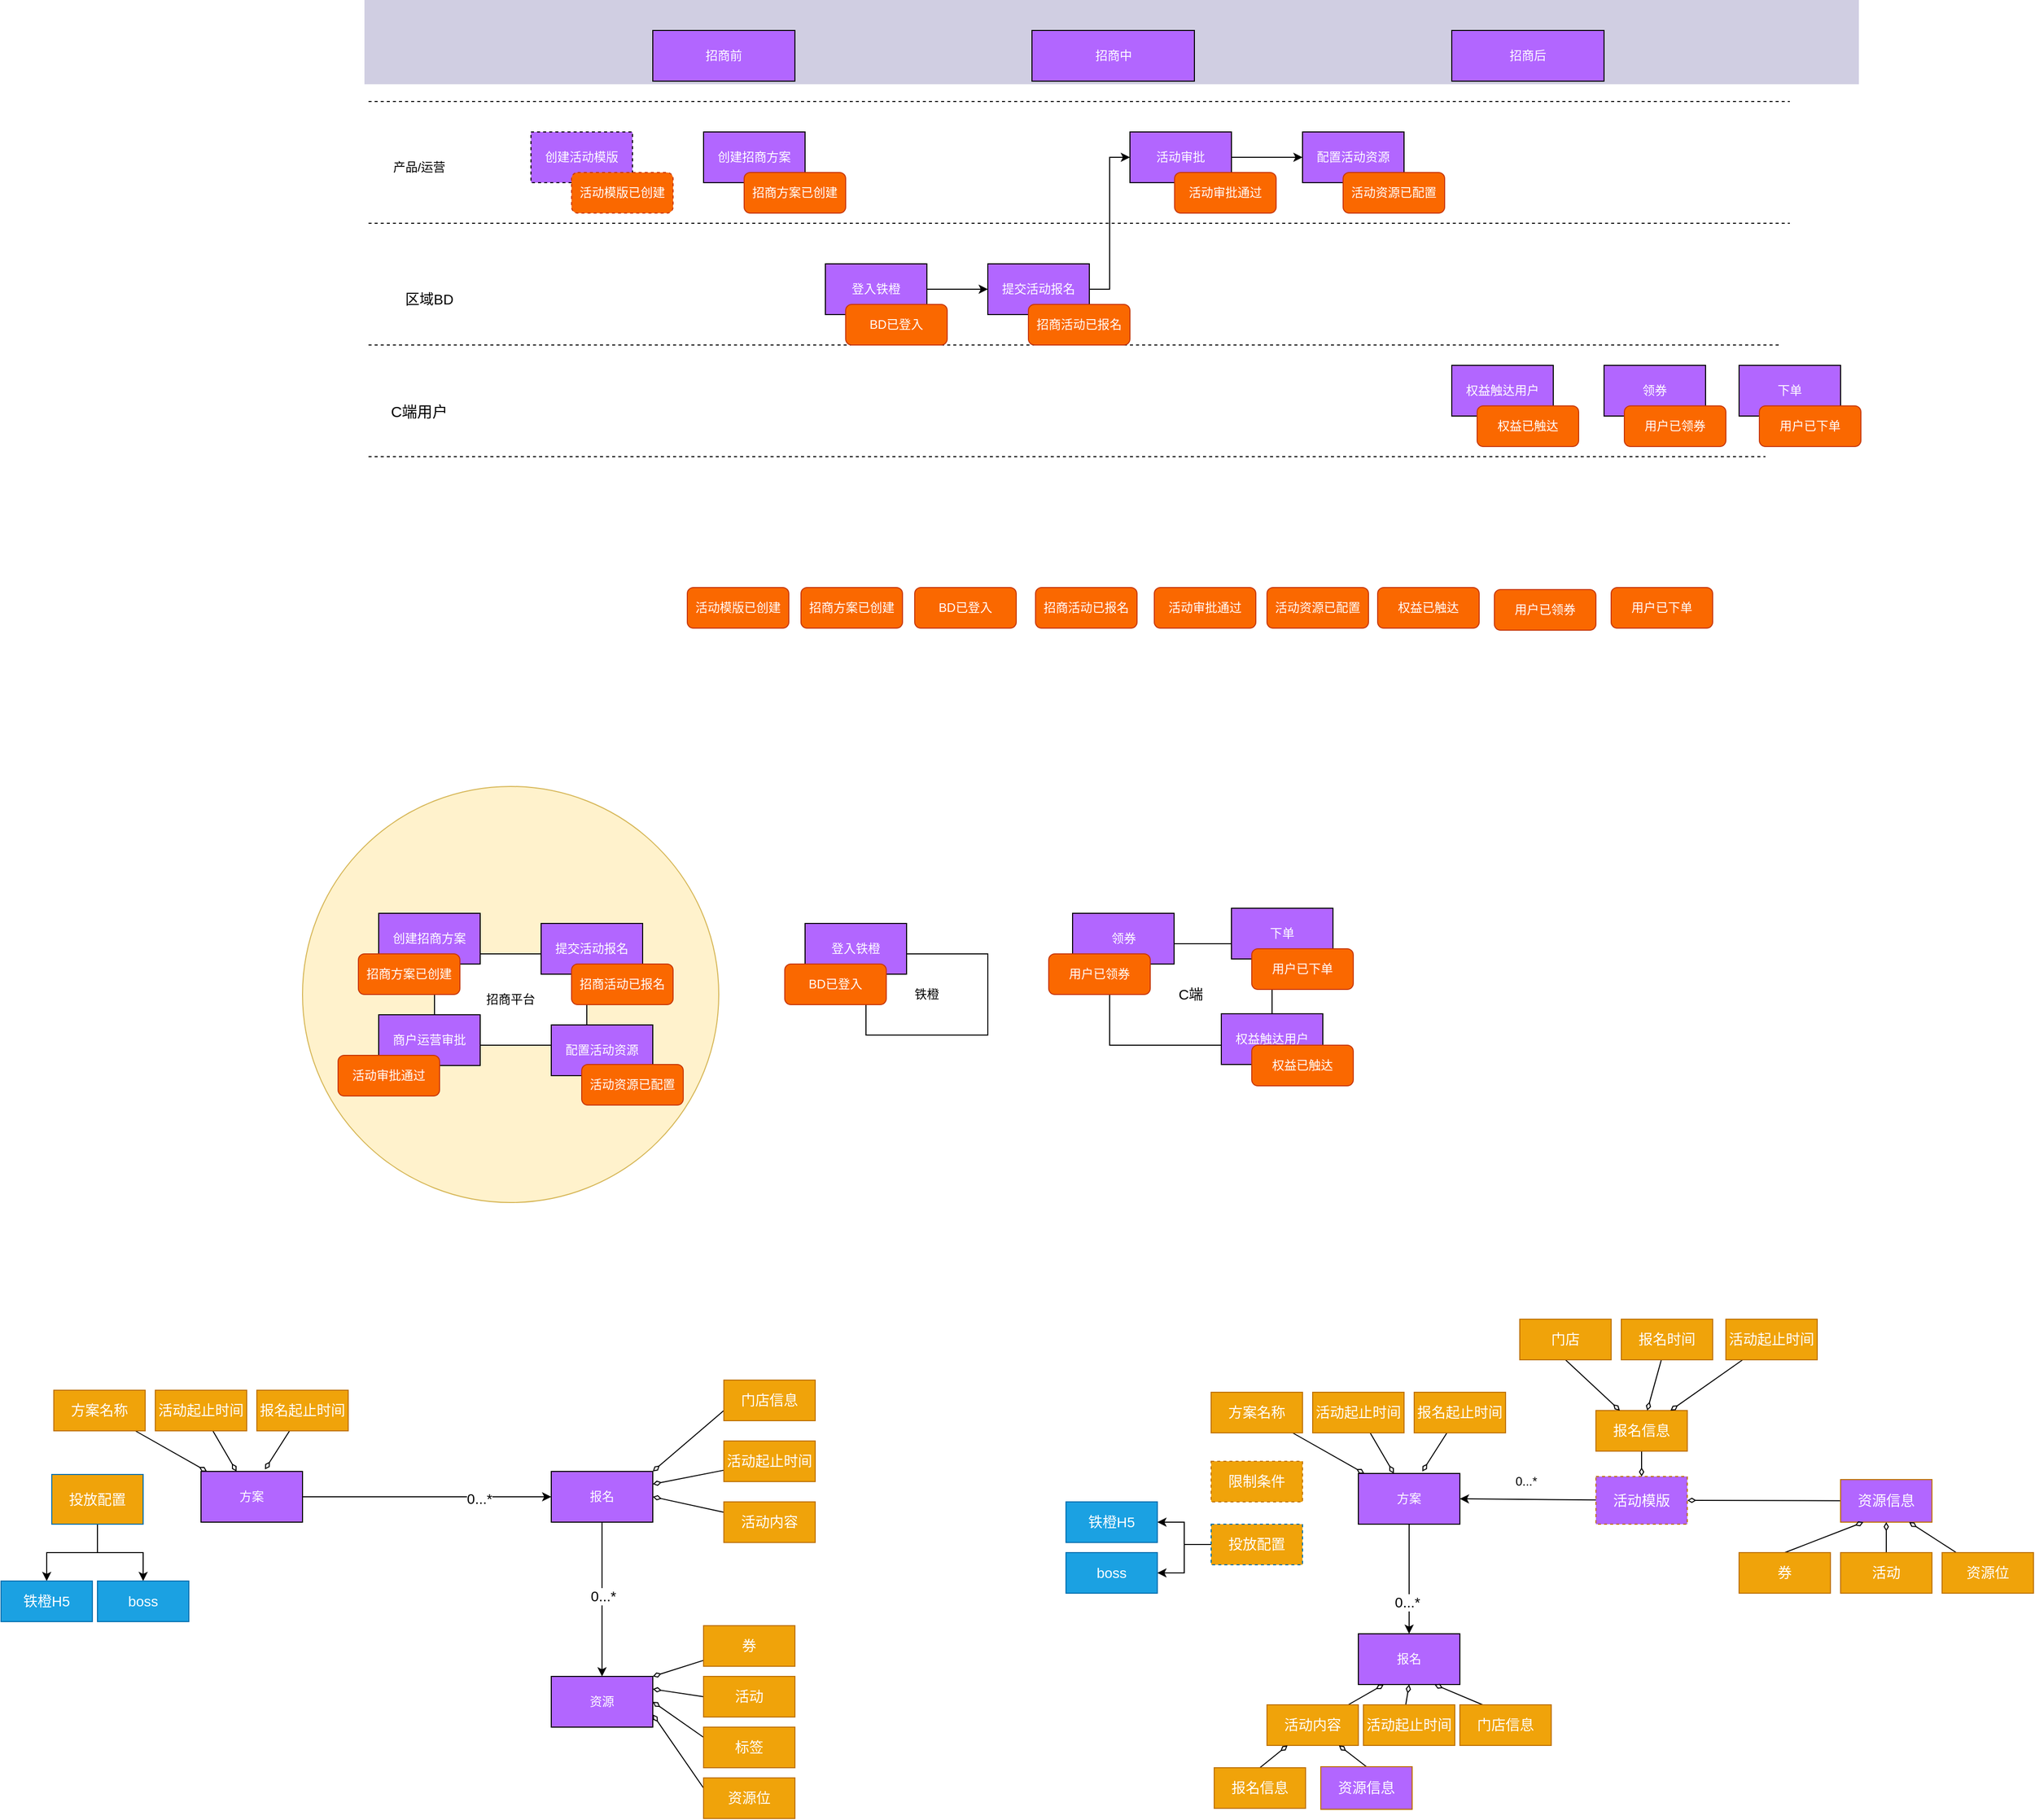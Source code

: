<mxfile version="16.2.4" type="github">
  <diagram id="dmc_jjyUeDHT-t8ddCzY" name="第 1 页">
    <mxGraphModel dx="1986" dy="690" grid="0" gridSize="10" guides="1" tooltips="1" connect="1" arrows="1" fold="1" page="0" pageScale="1" pageWidth="827" pageHeight="1169" math="0" shadow="0">
      <root>
        <mxCell id="0" />
        <mxCell id="1" parent="0" />
        <mxCell id="A0VqJZo3lDfQpK3hPcdt-77" value="" style="rounded=0;whiteSpace=wrap;html=1;fontSize=14;fillColor=#d0cee2;strokeColor=none;" parent="1" vertex="1">
          <mxGeometry x="-244" y="260" width="1472" height="83" as="geometry" />
        </mxCell>
        <mxCell id="A0VqJZo3lDfQpK3hPcdt-68" value="" style="ellipse;whiteSpace=wrap;html=1;aspect=fixed;fontSize=14;fillColor=#fff2cc;strokeColor=#d6b656;" parent="1" vertex="1">
          <mxGeometry x="-305" y="1035" width="410" height="410" as="geometry" />
        </mxCell>
        <mxCell id="A0VqJZo3lDfQpK3hPcdt-1" value="&lt;font color=&quot;#ffffff&quot;&gt;创建招商方案&lt;/font&gt;" style="rounded=0;whiteSpace=wrap;html=1;fillColor=#B266FF;" parent="1" vertex="1">
          <mxGeometry x="90" y="390" width="100" height="50" as="geometry" />
        </mxCell>
        <mxCell id="A0VqJZo3lDfQpK3hPcdt-10" value="" style="edgeStyle=orthogonalEdgeStyle;rounded=0;orthogonalLoop=1;jettySize=auto;html=1;fontColor=#FFFFFF;" parent="1" source="A0VqJZo3lDfQpK3hPcdt-5" target="A0VqJZo3lDfQpK3hPcdt-9" edge="1">
          <mxGeometry relative="1" as="geometry" />
        </mxCell>
        <mxCell id="A0VqJZo3lDfQpK3hPcdt-5" value="&lt;font color=&quot;#ffffff&quot;&gt;登入铁橙&lt;/font&gt;" style="rounded=0;whiteSpace=wrap;html=1;fillColor=#B266FF;" parent="1" vertex="1">
          <mxGeometry x="210" y="520" width="100" height="50" as="geometry" />
        </mxCell>
        <mxCell id="A0VqJZo3lDfQpK3hPcdt-51" style="edgeStyle=orthogonalEdgeStyle;rounded=0;orthogonalLoop=1;jettySize=auto;html=1;entryX=0;entryY=0.5;entryDx=0;entryDy=0;fontColor=#000000;" parent="1" source="A0VqJZo3lDfQpK3hPcdt-9" target="A0VqJZo3lDfQpK3hPcdt-13" edge="1">
          <mxGeometry relative="1" as="geometry" />
        </mxCell>
        <mxCell id="A0VqJZo3lDfQpK3hPcdt-9" value="&lt;font color=&quot;#ffffff&quot;&gt;提交活动报名&lt;/font&gt;" style="rounded=0;whiteSpace=wrap;html=1;fillColor=#B266FF;" parent="1" vertex="1">
          <mxGeometry x="370" y="520" width="100" height="50" as="geometry" />
        </mxCell>
        <mxCell id="A0VqJZo3lDfQpK3hPcdt-11" value="" style="endArrow=none;dashed=1;html=1;rounded=0;fontColor=#FFFFFF;" parent="1" edge="1">
          <mxGeometry width="50" height="50" relative="1" as="geometry">
            <mxPoint x="-240" y="480" as="sourcePoint" />
            <mxPoint x="1160" y="480" as="targetPoint" />
          </mxGeometry>
        </mxCell>
        <mxCell id="A0VqJZo3lDfQpK3hPcdt-12" value="" style="endArrow=none;dashed=1;html=1;rounded=0;fontColor=#FFFFFF;" parent="1" edge="1">
          <mxGeometry width="50" height="50" relative="1" as="geometry">
            <mxPoint x="-240" y="600" as="sourcePoint" />
            <mxPoint x="1150" y="600" as="targetPoint" />
          </mxGeometry>
        </mxCell>
        <mxCell id="A0VqJZo3lDfQpK3hPcdt-52" style="edgeStyle=orthogonalEdgeStyle;rounded=0;orthogonalLoop=1;jettySize=auto;html=1;fontColor=#000000;" parent="1" source="A0VqJZo3lDfQpK3hPcdt-13" target="A0VqJZo3lDfQpK3hPcdt-49" edge="1">
          <mxGeometry relative="1" as="geometry" />
        </mxCell>
        <mxCell id="A0VqJZo3lDfQpK3hPcdt-13" value="&lt;font color=&quot;#ffffff&quot;&gt;活动审批&lt;/font&gt;" style="rounded=0;whiteSpace=wrap;html=1;fillColor=#B266FF;" parent="1" vertex="1">
          <mxGeometry x="510" y="390" width="100" height="50" as="geometry" />
        </mxCell>
        <mxCell id="A0VqJZo3lDfQpK3hPcdt-16" value="&lt;font style=&quot;font-size: 14px&quot;&gt;区域BD&lt;/font&gt;" style="text;html=1;strokeColor=none;fillColor=none;align=center;verticalAlign=middle;whiteSpace=wrap;rounded=0;fontColor=#000000;" parent="1" vertex="1">
          <mxGeometry x="-210" y="540" width="60" height="30" as="geometry" />
        </mxCell>
        <mxCell id="A0VqJZo3lDfQpK3hPcdt-17" value="产品/运营" style="text;html=1;strokeColor=none;fillColor=none;align=center;verticalAlign=middle;whiteSpace=wrap;rounded=0;fontColor=#000000;" parent="1" vertex="1">
          <mxGeometry x="-220" y="410" width="60" height="30" as="geometry" />
        </mxCell>
        <mxCell id="A0VqJZo3lDfQpK3hPcdt-18" value="" style="endArrow=none;dashed=1;html=1;rounded=0;fontColor=#FFFFFF;" parent="1" edge="1">
          <mxGeometry width="50" height="50" relative="1" as="geometry">
            <mxPoint x="-240" y="710" as="sourcePoint" />
            <mxPoint x="1136" y="710" as="targetPoint" />
          </mxGeometry>
        </mxCell>
        <mxCell id="A0VqJZo3lDfQpK3hPcdt-20" value="&lt;font color=&quot;#ffffff&quot;&gt;领券&lt;/font&gt;" style="rounded=0;whiteSpace=wrap;html=1;fillColor=#B266FF;" parent="1" vertex="1">
          <mxGeometry x="977" y="620" width="100" height="50" as="geometry" />
        </mxCell>
        <mxCell id="A0VqJZo3lDfQpK3hPcdt-22" value="&lt;font color=&quot;#000000&quot; style=&quot;font-size: 15px&quot;&gt;C端用户&lt;/font&gt;" style="text;html=1;strokeColor=none;fillColor=none;align=center;verticalAlign=middle;whiteSpace=wrap;rounded=0;fontColor=#FFFFFF;" parent="1" vertex="1">
          <mxGeometry x="-220" y="650" width="60" height="30" as="geometry" />
        </mxCell>
        <mxCell id="A0VqJZo3lDfQpK3hPcdt-23" value="&lt;font color=&quot;#ffffff&quot;&gt;下单&lt;/font&gt;" style="rounded=0;whiteSpace=wrap;html=1;fillColor=#B266FF;" parent="1" vertex="1">
          <mxGeometry x="1110" y="620" width="100" height="50" as="geometry" />
        </mxCell>
        <mxCell id="A0VqJZo3lDfQpK3hPcdt-25" value="&lt;font color=&quot;#ffffff&quot;&gt;招商方案已创建&lt;/font&gt;" style="rounded=1;whiteSpace=wrap;html=1;fillColor=#fa6800;strokeColor=#C73500;fontColor=#000000;" parent="1" vertex="1">
          <mxGeometry x="130" y="430" width="100" height="40" as="geometry" />
        </mxCell>
        <mxCell id="A0VqJZo3lDfQpK3hPcdt-26" value="&lt;font color=&quot;#ffffff&quot;&gt;BD已登入&lt;/font&gt;" style="rounded=1;whiteSpace=wrap;html=1;fillColor=#fa6800;strokeColor=#C73500;fontColor=#000000;" parent="1" vertex="1">
          <mxGeometry x="230" y="560" width="100" height="40" as="geometry" />
        </mxCell>
        <mxCell id="A0VqJZo3lDfQpK3hPcdt-27" value="&lt;font color=&quot;#ffffff&quot;&gt;招商活动已报名&lt;/font&gt;" style="rounded=1;whiteSpace=wrap;html=1;fillColor=#fa6800;strokeColor=#C73500;fontColor=#000000;" parent="1" vertex="1">
          <mxGeometry x="410" y="560" width="100" height="40" as="geometry" />
        </mxCell>
        <mxCell id="A0VqJZo3lDfQpK3hPcdt-28" value="&lt;font color=&quot;#ffffff&quot;&gt;活动审批通过&lt;/font&gt;" style="rounded=1;whiteSpace=wrap;html=1;fillColor=#fa6800;strokeColor=#C73500;fontColor=#000000;" parent="1" vertex="1">
          <mxGeometry x="554" y="430" width="100" height="40" as="geometry" />
        </mxCell>
        <mxCell id="A0VqJZo3lDfQpK3hPcdt-29" value="&lt;font color=&quot;#ffffff&quot;&gt;用户已领券&lt;/font&gt;" style="rounded=1;whiteSpace=wrap;html=1;fillColor=#fa6800;strokeColor=#C73500;fontColor=#000000;" parent="1" vertex="1">
          <mxGeometry x="997" y="660" width="100" height="40" as="geometry" />
        </mxCell>
        <mxCell id="A0VqJZo3lDfQpK3hPcdt-30" value="&lt;font color=&quot;#ffffff&quot;&gt;用户已下单&lt;/font&gt;" style="rounded=1;whiteSpace=wrap;html=1;fillColor=#fa6800;strokeColor=#C73500;fontColor=#000000;" parent="1" vertex="1">
          <mxGeometry x="1130" y="660" width="100" height="40" as="geometry" />
        </mxCell>
        <mxCell id="A0VqJZo3lDfQpK3hPcdt-32" value="&lt;font color=&quot;#ffffff&quot;&gt;招商前&lt;/font&gt;" style="rounded=0;whiteSpace=wrap;html=1;fillColor=#B266FF;" parent="1" vertex="1">
          <mxGeometry x="40" y="290" width="140" height="50" as="geometry" />
        </mxCell>
        <mxCell id="A0VqJZo3lDfQpK3hPcdt-33" value="&lt;font color=&quot;#ffffff&quot;&gt;招商中&lt;/font&gt;" style="rounded=0;whiteSpace=wrap;html=1;fillColor=#B266FF;" parent="1" vertex="1">
          <mxGeometry x="413.5" y="290" width="160" height="50" as="geometry" />
        </mxCell>
        <mxCell id="A0VqJZo3lDfQpK3hPcdt-34" value="&lt;font color=&quot;#ffffff&quot;&gt;招商后&lt;/font&gt;" style="rounded=0;whiteSpace=wrap;html=1;fillColor=#B266FF;" parent="1" vertex="1">
          <mxGeometry x="827" y="290" width="150" height="50" as="geometry" />
        </mxCell>
        <mxCell id="A0VqJZo3lDfQpK3hPcdt-36" value="&lt;font color=&quot;#ffffff&quot;&gt;招商方案已创建&lt;/font&gt;" style="rounded=1;whiteSpace=wrap;html=1;fillColor=#fa6800;strokeColor=#C73500;fontColor=#000000;" parent="1" vertex="1">
          <mxGeometry x="186" y="839" width="100" height="40" as="geometry" />
        </mxCell>
        <mxCell id="A0VqJZo3lDfQpK3hPcdt-37" value="&lt;font color=&quot;#ffffff&quot;&gt;BD已登入&lt;/font&gt;" style="rounded=1;whiteSpace=wrap;html=1;fillColor=#fa6800;strokeColor=#C73500;fontColor=#000000;" parent="1" vertex="1">
          <mxGeometry x="298" y="839" width="100" height="40" as="geometry" />
        </mxCell>
        <mxCell id="A0VqJZo3lDfQpK3hPcdt-38" value="&lt;font color=&quot;#ffffff&quot;&gt;招商活动已报名&lt;/font&gt;" style="rounded=1;whiteSpace=wrap;html=1;fillColor=#fa6800;strokeColor=#C73500;fontColor=#000000;" parent="1" vertex="1">
          <mxGeometry x="417" y="839" width="100" height="40" as="geometry" />
        </mxCell>
        <mxCell id="A0VqJZo3lDfQpK3hPcdt-39" value="&lt;font color=&quot;#ffffff&quot;&gt;活动审批通过&lt;/font&gt;" style="rounded=1;whiteSpace=wrap;html=1;fillColor=#fa6800;strokeColor=#C73500;fontColor=#000000;" parent="1" vertex="1">
          <mxGeometry x="534" y="839" width="100" height="40" as="geometry" />
        </mxCell>
        <mxCell id="A0VqJZo3lDfQpK3hPcdt-40" value="&lt;font color=&quot;#ffffff&quot;&gt;用户已领券&lt;/font&gt;" style="rounded=1;whiteSpace=wrap;html=1;fillColor=#fa6800;strokeColor=#C73500;fontColor=#000000;" parent="1" vertex="1">
          <mxGeometry x="869" y="841" width="100" height="40" as="geometry" />
        </mxCell>
        <mxCell id="A0VqJZo3lDfQpK3hPcdt-41" value="&lt;font color=&quot;#ffffff&quot;&gt;用户已下单&lt;/font&gt;" style="rounded=1;whiteSpace=wrap;html=1;fillColor=#fa6800;strokeColor=#C73500;fontColor=#000000;" parent="1" vertex="1">
          <mxGeometry x="984" y="839" width="100" height="40" as="geometry" />
        </mxCell>
        <mxCell id="A0VqJZo3lDfQpK3hPcdt-42" value="&lt;font color=&quot;#000000&quot;&gt;招商平台&lt;/font&gt;" style="rounded=0;whiteSpace=wrap;html=1;fontColor=#FFFFFF;fillColor=#FFFFFF;" parent="1" vertex="1">
          <mxGeometry x="-175" y="1200" width="150" height="90" as="geometry" />
        </mxCell>
        <mxCell id="A0VqJZo3lDfQpK3hPcdt-43" value="&lt;font color=&quot;#ffffff&quot;&gt;创建招商方案&lt;/font&gt;" style="rounded=0;whiteSpace=wrap;html=1;fillColor=#B266FF;" parent="1" vertex="1">
          <mxGeometry x="-230" y="1160" width="100" height="50" as="geometry" />
        </mxCell>
        <mxCell id="A0VqJZo3lDfQpK3hPcdt-44" value="&lt;font color=&quot;#ffffff&quot;&gt;招商方案已创建&lt;/font&gt;" style="rounded=1;whiteSpace=wrap;html=1;fillColor=#fa6800;strokeColor=#C73500;fontColor=#000000;" parent="1" vertex="1">
          <mxGeometry x="-250" y="1200" width="100" height="40" as="geometry" />
        </mxCell>
        <mxCell id="A0VqJZo3lDfQpK3hPcdt-45" value="&lt;font color=&quot;#ffffff&quot;&gt;提交活动报名&lt;/font&gt;" style="rounded=0;whiteSpace=wrap;html=1;fillColor=#B266FF;" parent="1" vertex="1">
          <mxGeometry x="-70" y="1170" width="100" height="50" as="geometry" />
        </mxCell>
        <mxCell id="A0VqJZo3lDfQpK3hPcdt-46" value="&lt;font color=&quot;#ffffff&quot;&gt;招商活动已报名&lt;/font&gt;" style="rounded=1;whiteSpace=wrap;html=1;fillColor=#fa6800;strokeColor=#C73500;fontColor=#000000;" parent="1" vertex="1">
          <mxGeometry x="-40" y="1210" width="100" height="40" as="geometry" />
        </mxCell>
        <mxCell id="A0VqJZo3lDfQpK3hPcdt-47" value="&lt;font color=&quot;#ffffff&quot;&gt;商户运营审批&lt;/font&gt;" style="rounded=0;whiteSpace=wrap;html=1;fillColor=#B266FF;" parent="1" vertex="1">
          <mxGeometry x="-230" y="1260" width="100" height="50" as="geometry" />
        </mxCell>
        <mxCell id="A0VqJZo3lDfQpK3hPcdt-48" value="&lt;font color=&quot;#ffffff&quot;&gt;活动审批通过&lt;/font&gt;" style="rounded=1;whiteSpace=wrap;html=1;fillColor=#fa6800;strokeColor=#C73500;fontColor=#000000;" parent="1" vertex="1">
          <mxGeometry x="-270" y="1300" width="100" height="40" as="geometry" />
        </mxCell>
        <mxCell id="A0VqJZo3lDfQpK3hPcdt-49" value="&lt;font color=&quot;#ffffff&quot;&gt;配置活动资源&lt;/font&gt;" style="rounded=0;whiteSpace=wrap;html=1;fillColor=#B266FF;" parent="1" vertex="1">
          <mxGeometry x="680" y="390" width="100" height="50" as="geometry" />
        </mxCell>
        <mxCell id="A0VqJZo3lDfQpK3hPcdt-50" value="&lt;font color=&quot;#ffffff&quot;&gt;活动资源已配置&lt;/font&gt;" style="rounded=1;whiteSpace=wrap;html=1;fillColor=#fa6800;strokeColor=#C73500;fontColor=#000000;" parent="1" vertex="1">
          <mxGeometry x="720" y="430" width="100" height="40" as="geometry" />
        </mxCell>
        <mxCell id="A0VqJZo3lDfQpK3hPcdt-54" value="&lt;font color=&quot;#ffffff&quot;&gt;活动资源已配置&lt;/font&gt;" style="rounded=1;whiteSpace=wrap;html=1;fillColor=#fa6800;strokeColor=#C73500;fontColor=#000000;" parent="1" vertex="1">
          <mxGeometry x="645" y="839" width="100" height="40" as="geometry" />
        </mxCell>
        <mxCell id="A0VqJZo3lDfQpK3hPcdt-55" value="&lt;font color=&quot;#ffffff&quot;&gt;配置活动资源&lt;/font&gt;" style="rounded=0;whiteSpace=wrap;html=1;fillColor=#B266FF;" parent="1" vertex="1">
          <mxGeometry x="-60" y="1270" width="100" height="50" as="geometry" />
        </mxCell>
        <mxCell id="A0VqJZo3lDfQpK3hPcdt-56" value="&lt;font color=&quot;#ffffff&quot;&gt;活动资源已配置&lt;/font&gt;" style="rounded=1;whiteSpace=wrap;html=1;fillColor=#fa6800;strokeColor=#C73500;fontColor=#000000;" parent="1" vertex="1">
          <mxGeometry x="-30" y="1309" width="100" height="40" as="geometry" />
        </mxCell>
        <mxCell id="A0VqJZo3lDfQpK3hPcdt-57" value="铁橙" style="rounded=0;whiteSpace=wrap;html=1;fontColor=#000000;fillColor=#FFFFFF;" parent="1" vertex="1">
          <mxGeometry x="250" y="1200" width="120" height="80" as="geometry" />
        </mxCell>
        <mxCell id="A0VqJZo3lDfQpK3hPcdt-58" value="&lt;font color=&quot;#ffffff&quot;&gt;登入铁橙&lt;/font&gt;" style="rounded=0;whiteSpace=wrap;html=1;fillColor=#B266FF;" parent="1" vertex="1">
          <mxGeometry x="190" y="1170" width="100" height="50" as="geometry" />
        </mxCell>
        <mxCell id="A0VqJZo3lDfQpK3hPcdt-59" value="&lt;font color=&quot;#ffffff&quot;&gt;BD已登入&lt;/font&gt;" style="rounded=1;whiteSpace=wrap;html=1;fillColor=#fa6800;strokeColor=#C73500;fontColor=#000000;" parent="1" vertex="1">
          <mxGeometry x="170" y="1210" width="100" height="40" as="geometry" />
        </mxCell>
        <mxCell id="A0VqJZo3lDfQpK3hPcdt-60" value="C端" style="rounded=0;whiteSpace=wrap;html=1;fontSize=14;fontColor=#000000;fillColor=#FFFFFF;" parent="1" vertex="1">
          <mxGeometry x="490" y="1190" width="160" height="100" as="geometry" />
        </mxCell>
        <mxCell id="A0VqJZo3lDfQpK3hPcdt-61" value="&lt;font color=&quot;#ffffff&quot;&gt;领券&lt;/font&gt;" style="rounded=0;whiteSpace=wrap;html=1;fillColor=#B266FF;" parent="1" vertex="1">
          <mxGeometry x="453.5" y="1160" width="100" height="50" as="geometry" />
        </mxCell>
        <mxCell id="A0VqJZo3lDfQpK3hPcdt-62" value="&lt;font color=&quot;#ffffff&quot;&gt;用户已领券&lt;/font&gt;" style="rounded=1;whiteSpace=wrap;html=1;fillColor=#fa6800;strokeColor=#C73500;fontColor=#000000;" parent="1" vertex="1">
          <mxGeometry x="430" y="1200" width="100" height="40" as="geometry" />
        </mxCell>
        <mxCell id="A0VqJZo3lDfQpK3hPcdt-66" value="&lt;font color=&quot;#ffffff&quot;&gt;下单&lt;/font&gt;" style="rounded=0;whiteSpace=wrap;html=1;fillColor=#B266FF;" parent="1" vertex="1">
          <mxGeometry x="610" y="1155" width="100" height="50" as="geometry" />
        </mxCell>
        <mxCell id="A0VqJZo3lDfQpK3hPcdt-67" value="&lt;font color=&quot;#ffffff&quot;&gt;用户已下单&lt;/font&gt;" style="rounded=1;whiteSpace=wrap;html=1;fillColor=#fa6800;strokeColor=#C73500;fontColor=#000000;" parent="1" vertex="1">
          <mxGeometry x="630" y="1195" width="100" height="40" as="geometry" />
        </mxCell>
        <mxCell id="A0VqJZo3lDfQpK3hPcdt-72" value="&lt;font color=&quot;#ffffff&quot;&gt;创建活动模版&lt;/font&gt;" style="rounded=0;whiteSpace=wrap;html=1;fillColor=#B266FF;dashed=1;" parent="1" vertex="1">
          <mxGeometry x="-80" y="390" width="100" height="50" as="geometry" />
        </mxCell>
        <mxCell id="A0VqJZo3lDfQpK3hPcdt-73" value="&lt;font color=&quot;#ffffff&quot;&gt;活动模版已创建&lt;/font&gt;" style="rounded=1;whiteSpace=wrap;html=1;fillColor=#fa6800;strokeColor=#C73500;fontColor=#000000;dashed=1;" parent="1" vertex="1">
          <mxGeometry x="-40" y="430" width="100" height="40" as="geometry" />
        </mxCell>
        <mxCell id="A0VqJZo3lDfQpK3hPcdt-74" value="&lt;font color=&quot;#ffffff&quot;&gt;活动模版已创建&lt;/font&gt;" style="rounded=1;whiteSpace=wrap;html=1;fillColor=#fa6800;strokeColor=#C73500;fontColor=#000000;" parent="1" vertex="1">
          <mxGeometry x="74" y="839" width="100" height="40" as="geometry" />
        </mxCell>
        <mxCell id="A0VqJZo3lDfQpK3hPcdt-114" style="edgeStyle=none;rounded=0;orthogonalLoop=1;jettySize=auto;html=1;fontSize=14;fontColor=#FFFFFF;endArrow=classic;endFill=1;" parent="1" source="A0VqJZo3lDfQpK3hPcdt-79" target="A0VqJZo3lDfQpK3hPcdt-94" edge="1">
          <mxGeometry relative="1" as="geometry" />
        </mxCell>
        <mxCell id="A0VqJZo3lDfQpK3hPcdt-116" value="&lt;font color=&quot;#000000&quot;&gt;0...*&lt;/font&gt;" style="edgeLabel;html=1;align=center;verticalAlign=middle;resizable=0;points=[];fontSize=14;fontColor=#FFFFFF;" parent="A0VqJZo3lDfQpK3hPcdt-114" vertex="1" connectable="0">
          <mxGeometry x="0.415" y="-2" relative="1" as="geometry">
            <mxPoint as="offset" />
          </mxGeometry>
        </mxCell>
        <mxCell id="A0VqJZo3lDfQpK3hPcdt-79" value="&lt;font color=&quot;#ffffff&quot;&gt;方案&lt;/font&gt;" style="rounded=0;whiteSpace=wrap;html=1;fillColor=#B266FF;" parent="1" vertex="1">
          <mxGeometry x="-405" y="1710" width="100" height="50" as="geometry" />
        </mxCell>
        <mxCell id="A0VqJZo3lDfQpK3hPcdt-102" style="rounded=0;orthogonalLoop=1;jettySize=auto;html=1;fontSize=14;fontColor=#FFFFFF;endArrow=diamondThin;endFill=0;" parent="1" source="A0VqJZo3lDfQpK3hPcdt-80" target="A0VqJZo3lDfQpK3hPcdt-79" edge="1">
          <mxGeometry relative="1" as="geometry" />
        </mxCell>
        <mxCell id="A0VqJZo3lDfQpK3hPcdt-80" value="&lt;font color=&quot;#ffffff&quot;&gt;方案名称&lt;/font&gt;" style="rounded=0;whiteSpace=wrap;html=1;fontSize=14;fillColor=#f0a30a;strokeColor=#BD7000;fontColor=#000000;" parent="1" vertex="1">
          <mxGeometry x="-550" y="1630" width="90" height="40" as="geometry" />
        </mxCell>
        <mxCell id="A0VqJZo3lDfQpK3hPcdt-103" style="edgeStyle=none;rounded=0;orthogonalLoop=1;jettySize=auto;html=1;fontSize=14;fontColor=#FFFFFF;endArrow=diamondThin;endFill=0;entryX=0.35;entryY=0;entryDx=0;entryDy=0;entryPerimeter=0;" parent="1" source="A0VqJZo3lDfQpK3hPcdt-82" target="A0VqJZo3lDfQpK3hPcdt-79" edge="1">
          <mxGeometry relative="1" as="geometry">
            <mxPoint x="-280" y="1710" as="targetPoint" />
          </mxGeometry>
        </mxCell>
        <mxCell id="A0VqJZo3lDfQpK3hPcdt-82" value="&lt;font color=&quot;#ffffff&quot;&gt;活动起止时间&lt;/font&gt;" style="rounded=0;whiteSpace=wrap;html=1;fontSize=14;fillColor=#f0a30a;strokeColor=#BD7000;fontColor=#000000;" parent="1" vertex="1">
          <mxGeometry x="-450" y="1630" width="90" height="40" as="geometry" />
        </mxCell>
        <mxCell id="A0VqJZo3lDfQpK3hPcdt-104" style="edgeStyle=none;rounded=0;orthogonalLoop=1;jettySize=auto;html=1;entryX=0.63;entryY=-0.04;entryDx=0;entryDy=0;fontSize=14;fontColor=#FFFFFF;endArrow=diamondThin;endFill=0;entryPerimeter=0;" parent="1" source="A0VqJZo3lDfQpK3hPcdt-83" target="A0VqJZo3lDfQpK3hPcdt-79" edge="1">
          <mxGeometry relative="1" as="geometry" />
        </mxCell>
        <mxCell id="A0VqJZo3lDfQpK3hPcdt-83" value="&lt;font color=&quot;#ffffff&quot;&gt;报名起止时间&lt;/font&gt;" style="rounded=0;whiteSpace=wrap;html=1;fontSize=14;fillColor=#f0a30a;strokeColor=#BD7000;fontColor=#000000;" parent="1" vertex="1">
          <mxGeometry x="-350" y="1630" width="90" height="40" as="geometry" />
        </mxCell>
        <mxCell id="A0VqJZo3lDfQpK3hPcdt-90" value="" style="edgeStyle=orthogonalEdgeStyle;rounded=0;orthogonalLoop=1;jettySize=auto;html=1;fontSize=14;fontColor=#FFFFFF;" parent="1" source="A0VqJZo3lDfQpK3hPcdt-86" target="A0VqJZo3lDfQpK3hPcdt-89" edge="1">
          <mxGeometry relative="1" as="geometry" />
        </mxCell>
        <mxCell id="A0VqJZo3lDfQpK3hPcdt-92" value="" style="edgeStyle=orthogonalEdgeStyle;rounded=0;orthogonalLoop=1;jettySize=auto;html=1;fontSize=14;fontColor=#FFFFFF;" parent="1" source="A0VqJZo3lDfQpK3hPcdt-86" target="A0VqJZo3lDfQpK3hPcdt-91" edge="1">
          <mxGeometry relative="1" as="geometry" />
        </mxCell>
        <mxCell id="A0VqJZo3lDfQpK3hPcdt-86" value="投放配置" style="rounded=0;whiteSpace=wrap;html=1;fontSize=14;fillColor=#F0A30A;strokeColor=#006EAF;fontColor=#ffffff;" parent="1" vertex="1">
          <mxGeometry x="-552" y="1713" width="90" height="49" as="geometry" />
        </mxCell>
        <mxCell id="A0VqJZo3lDfQpK3hPcdt-89" value="铁橙H5" style="rounded=0;whiteSpace=wrap;html=1;fontSize=14;fillColor=#1ba1e2;strokeColor=#006EAF;fontColor=#ffffff;" parent="1" vertex="1">
          <mxGeometry x="-602" y="1818" width="90" height="40" as="geometry" />
        </mxCell>
        <mxCell id="A0VqJZo3lDfQpK3hPcdt-91" value="boss" style="rounded=0;whiteSpace=wrap;html=1;fontSize=14;fillColor=#1ba1e2;strokeColor=#006EAF;fontColor=#ffffff;" parent="1" vertex="1">
          <mxGeometry x="-507" y="1818" width="90" height="40" as="geometry" />
        </mxCell>
        <mxCell id="A0VqJZo3lDfQpK3hPcdt-118" style="edgeStyle=none;rounded=0;orthogonalLoop=1;jettySize=auto;html=1;fontSize=14;fontColor=#000000;endArrow=classic;endFill=1;" parent="1" source="A0VqJZo3lDfQpK3hPcdt-94" target="A0VqJZo3lDfQpK3hPcdt-111" edge="1">
          <mxGeometry relative="1" as="geometry" />
        </mxCell>
        <mxCell id="A0VqJZo3lDfQpK3hPcdt-119" value="0...*" style="edgeLabel;html=1;align=center;verticalAlign=middle;resizable=0;points=[];fontSize=14;fontColor=#000000;" parent="A0VqJZo3lDfQpK3hPcdt-118" vertex="1" connectable="0">
          <mxGeometry x="-0.04" y="1" relative="1" as="geometry">
            <mxPoint as="offset" />
          </mxGeometry>
        </mxCell>
        <mxCell id="A0VqJZo3lDfQpK3hPcdt-94" value="&lt;font color=&quot;#ffffff&quot;&gt;报名&lt;/font&gt;" style="rounded=0;whiteSpace=wrap;html=1;fillColor=#B266FF;" parent="1" vertex="1">
          <mxGeometry x="-60" y="1710" width="100" height="50" as="geometry" />
        </mxCell>
        <mxCell id="A0VqJZo3lDfQpK3hPcdt-106" style="edgeStyle=none;rounded=0;orthogonalLoop=1;jettySize=auto;html=1;entryX=1;entryY=0;entryDx=0;entryDy=0;fontSize=14;fontColor=#FFFFFF;endArrow=diamondThin;endFill=0;exitX=0;exitY=0.75;exitDx=0;exitDy=0;" parent="1" source="A0VqJZo3lDfQpK3hPcdt-95" target="A0VqJZo3lDfQpK3hPcdt-94" edge="1">
          <mxGeometry relative="1" as="geometry" />
        </mxCell>
        <mxCell id="A0VqJZo3lDfQpK3hPcdt-95" value="&lt;font color=&quot;#ffffff&quot;&gt;门店信息&lt;/font&gt;" style="rounded=0;whiteSpace=wrap;html=1;fontSize=14;fillColor=#f0a30a;strokeColor=#BD7000;fontColor=#000000;" parent="1" vertex="1">
          <mxGeometry x="110" y="1620" width="90" height="40" as="geometry" />
        </mxCell>
        <mxCell id="A0VqJZo3lDfQpK3hPcdt-107" style="edgeStyle=none;rounded=0;orthogonalLoop=1;jettySize=auto;html=1;entryX=1;entryY=0.25;entryDx=0;entryDy=0;fontSize=14;fontColor=#FFFFFF;endArrow=diamondThin;endFill=0;" parent="1" source="A0VqJZo3lDfQpK3hPcdt-96" target="A0VqJZo3lDfQpK3hPcdt-94" edge="1">
          <mxGeometry relative="1" as="geometry" />
        </mxCell>
        <mxCell id="A0VqJZo3lDfQpK3hPcdt-96" value="&lt;font color=&quot;#ffffff&quot;&gt;活动起止时间&lt;/font&gt;" style="rounded=0;whiteSpace=wrap;html=1;fontSize=14;fillColor=#f0a30a;strokeColor=#BD7000;fontColor=#000000;" parent="1" vertex="1">
          <mxGeometry x="110" y="1680" width="90" height="40" as="geometry" />
        </mxCell>
        <mxCell id="A0VqJZo3lDfQpK3hPcdt-108" style="edgeStyle=none;rounded=0;orthogonalLoop=1;jettySize=auto;html=1;entryX=1;entryY=0.5;entryDx=0;entryDy=0;fontSize=14;fontColor=#FFFFFF;endArrow=diamondThin;endFill=0;" parent="1" source="A0VqJZo3lDfQpK3hPcdt-97" target="A0VqJZo3lDfQpK3hPcdt-94" edge="1">
          <mxGeometry relative="1" as="geometry" />
        </mxCell>
        <mxCell id="A0VqJZo3lDfQpK3hPcdt-97" value="&lt;font color=&quot;#ffffff&quot;&gt;活动内容&lt;/font&gt;" style="rounded=0;whiteSpace=wrap;html=1;fontSize=14;fillColor=#f0a30a;strokeColor=#BD7000;fontColor=#000000;" parent="1" vertex="1">
          <mxGeometry x="110" y="1740" width="90" height="40" as="geometry" />
        </mxCell>
        <mxCell id="A0VqJZo3lDfQpK3hPcdt-111" value="&lt;font color=&quot;#ffffff&quot;&gt;资源&lt;/font&gt;" style="rounded=0;whiteSpace=wrap;html=1;fillColor=#B266FF;" parent="1" vertex="1">
          <mxGeometry x="-60" y="1912" width="100" height="50" as="geometry" />
        </mxCell>
        <mxCell id="A0VqJZo3lDfQpK3hPcdt-124" style="edgeStyle=none;rounded=0;orthogonalLoop=1;jettySize=auto;html=1;entryX=1;entryY=0;entryDx=0;entryDy=0;fontSize=14;fontColor=#000000;endArrow=diamondThin;endFill=0;" parent="1" source="A0VqJZo3lDfQpK3hPcdt-120" target="A0VqJZo3lDfQpK3hPcdt-111" edge="1">
          <mxGeometry relative="1" as="geometry" />
        </mxCell>
        <mxCell id="A0VqJZo3lDfQpK3hPcdt-120" value="&lt;font color=&quot;#ffffff&quot;&gt;券&lt;/font&gt;" style="rounded=0;whiteSpace=wrap;html=1;fontSize=14;fillColor=#f0a30a;strokeColor=#BD7000;fontColor=#000000;" parent="1" vertex="1">
          <mxGeometry x="90" y="1862" width="90" height="40" as="geometry" />
        </mxCell>
        <mxCell id="A0VqJZo3lDfQpK3hPcdt-125" style="edgeStyle=none;rounded=0;orthogonalLoop=1;jettySize=auto;html=1;exitX=0;exitY=0.5;exitDx=0;exitDy=0;entryX=1;entryY=0.25;entryDx=0;entryDy=0;fontSize=14;fontColor=#000000;endArrow=diamondThin;endFill=0;" parent="1" source="A0VqJZo3lDfQpK3hPcdt-121" target="A0VqJZo3lDfQpK3hPcdt-111" edge="1">
          <mxGeometry relative="1" as="geometry" />
        </mxCell>
        <mxCell id="A0VqJZo3lDfQpK3hPcdt-121" value="&lt;font color=&quot;#ffffff&quot;&gt;活动&lt;/font&gt;" style="rounded=0;whiteSpace=wrap;html=1;fontSize=14;fillColor=#f0a30a;strokeColor=#BD7000;fontColor=#000000;" parent="1" vertex="1">
          <mxGeometry x="90" y="1912" width="90" height="40" as="geometry" />
        </mxCell>
        <mxCell id="A0VqJZo3lDfQpK3hPcdt-126" style="edgeStyle=none;rounded=0;orthogonalLoop=1;jettySize=auto;html=1;entryX=1;entryY=0.5;entryDx=0;entryDy=0;fontSize=14;fontColor=#000000;endArrow=diamondThin;endFill=0;exitX=0;exitY=0.25;exitDx=0;exitDy=0;" parent="1" source="A0VqJZo3lDfQpK3hPcdt-122" target="A0VqJZo3lDfQpK3hPcdt-111" edge="1">
          <mxGeometry relative="1" as="geometry" />
        </mxCell>
        <mxCell id="A0VqJZo3lDfQpK3hPcdt-122" value="&lt;font color=&quot;#ffffff&quot;&gt;标签&lt;/font&gt;" style="rounded=0;whiteSpace=wrap;html=1;fontSize=14;fillColor=#f0a30a;strokeColor=#BD7000;fontColor=#000000;" parent="1" vertex="1">
          <mxGeometry x="90" y="1962" width="90" height="40" as="geometry" />
        </mxCell>
        <mxCell id="A0VqJZo3lDfQpK3hPcdt-127" style="edgeStyle=none;rounded=0;orthogonalLoop=1;jettySize=auto;html=1;entryX=1;entryY=0.75;entryDx=0;entryDy=0;fontSize=14;fontColor=#000000;endArrow=diamondThin;endFill=0;exitX=0;exitY=0.25;exitDx=0;exitDy=0;" parent="1" source="A0VqJZo3lDfQpK3hPcdt-123" target="A0VqJZo3lDfQpK3hPcdt-111" edge="1">
          <mxGeometry relative="1" as="geometry" />
        </mxCell>
        <mxCell id="A0VqJZo3lDfQpK3hPcdt-123" value="&lt;font color=&quot;#ffffff&quot;&gt;资源位&lt;/font&gt;" style="rounded=0;whiteSpace=wrap;html=1;fontSize=14;fillColor=#f0a30a;strokeColor=#BD7000;fontColor=#000000;" parent="1" vertex="1">
          <mxGeometry x="90" y="2012" width="90" height="40" as="geometry" />
        </mxCell>
        <mxCell id="A0VqJZo3lDfQpK3hPcdt-128" value="&lt;font color=&quot;#ffffff&quot;&gt;权益触达用户&lt;/font&gt;" style="rounded=0;whiteSpace=wrap;html=1;fillColor=#B266FF;" parent="1" vertex="1">
          <mxGeometry x="827" y="620" width="100" height="50" as="geometry" />
        </mxCell>
        <mxCell id="A0VqJZo3lDfQpK3hPcdt-130" value="&lt;font color=&quot;#ffffff&quot;&gt;权益已触达&lt;/font&gt;" style="rounded=1;whiteSpace=wrap;html=1;fillColor=#fa6800;strokeColor=#C73500;fontColor=#000000;" parent="1" vertex="1">
          <mxGeometry x="852" y="660" width="100" height="40" as="geometry" />
        </mxCell>
        <mxCell id="A0VqJZo3lDfQpK3hPcdt-132" value="&lt;font color=&quot;#ffffff&quot;&gt;权益已触达&lt;/font&gt;" style="rounded=1;whiteSpace=wrap;html=1;fillColor=#fa6800;strokeColor=#C73500;fontColor=#000000;" parent="1" vertex="1">
          <mxGeometry x="754" y="839" width="100" height="40" as="geometry" />
        </mxCell>
        <mxCell id="A0VqJZo3lDfQpK3hPcdt-133" value="&lt;font color=&quot;#ffffff&quot;&gt;权益触达用户&lt;/font&gt;" style="rounded=0;whiteSpace=wrap;html=1;fillColor=#B266FF;" parent="1" vertex="1">
          <mxGeometry x="600" y="1259" width="100" height="50" as="geometry" />
        </mxCell>
        <mxCell id="A0VqJZo3lDfQpK3hPcdt-134" value="&lt;font color=&quot;#ffffff&quot;&gt;权益已触达&lt;/font&gt;" style="rounded=1;whiteSpace=wrap;html=1;fillColor=#fa6800;strokeColor=#C73500;fontColor=#000000;" parent="1" vertex="1">
          <mxGeometry x="630" y="1290" width="100" height="40" as="geometry" />
        </mxCell>
        <mxCell id="A0VqJZo3lDfQpK3hPcdt-144" value="" style="endArrow=none;dashed=1;html=1;rounded=0;fontColor=#FFFFFF;" parent="1" edge="1">
          <mxGeometry width="50" height="50" relative="1" as="geometry">
            <mxPoint x="-240" y="360" as="sourcePoint" />
            <mxPoint x="1160" y="360" as="targetPoint" />
          </mxGeometry>
        </mxCell>
        <mxCell id="ZkAH--xQJwlwCiobHqN9-13" style="edgeStyle=none;rounded=0;orthogonalLoop=1;jettySize=auto;html=1;fontSize=14;fontColor=#FFFFFF;endArrow=classic;endFill=1;" edge="1" parent="1" source="ZkAH--xQJwlwCiobHqN9-15" target="ZkAH--xQJwlwCiobHqN9-34">
          <mxGeometry relative="1" as="geometry" />
        </mxCell>
        <mxCell id="ZkAH--xQJwlwCiobHqN9-14" value="&lt;font color=&quot;#000000&quot;&gt;0...*&lt;/font&gt;" style="edgeLabel;html=1;align=center;verticalAlign=middle;resizable=0;points=[];fontSize=14;fontColor=#FFFFFF;" vertex="1" connectable="0" parent="ZkAH--xQJwlwCiobHqN9-13">
          <mxGeometry x="0.415" y="-2" relative="1" as="geometry">
            <mxPoint as="offset" />
          </mxGeometry>
        </mxCell>
        <mxCell id="ZkAH--xQJwlwCiobHqN9-15" value="&lt;font color=&quot;#ffffff&quot;&gt;方案&lt;/font&gt;" style="rounded=0;whiteSpace=wrap;html=1;fillColor=#B266FF;" vertex="1" parent="1">
          <mxGeometry x="735" y="1712" width="100" height="50" as="geometry" />
        </mxCell>
        <mxCell id="ZkAH--xQJwlwCiobHqN9-16" style="rounded=0;orthogonalLoop=1;jettySize=auto;html=1;fontSize=14;fontColor=#FFFFFF;endArrow=diamondThin;endFill=0;" edge="1" parent="1" source="ZkAH--xQJwlwCiobHqN9-17" target="ZkAH--xQJwlwCiobHqN9-15">
          <mxGeometry relative="1" as="geometry" />
        </mxCell>
        <mxCell id="ZkAH--xQJwlwCiobHqN9-17" value="&lt;font color=&quot;#ffffff&quot;&gt;方案名称&lt;/font&gt;" style="rounded=0;whiteSpace=wrap;html=1;fontSize=14;fillColor=#f0a30a;strokeColor=#BD7000;fontColor=#000000;" vertex="1" parent="1">
          <mxGeometry x="590" y="1632" width="90" height="40" as="geometry" />
        </mxCell>
        <mxCell id="ZkAH--xQJwlwCiobHqN9-64" style="edgeStyle=none;rounded=0;orthogonalLoop=1;jettySize=auto;html=1;entryX=1;entryY=0.5;entryDx=0;entryDy=0;startArrow=none;startFill=0;endArrow=classic;endFill=1;" edge="1" parent="1" source="ZkAH--xQJwlwCiobHqN9-19" target="ZkAH--xQJwlwCiobHqN9-15">
          <mxGeometry relative="1" as="geometry" />
        </mxCell>
        <mxCell id="ZkAH--xQJwlwCiobHqN9-19" value="&lt;font color=&quot;#ffffff&quot;&gt;活动模版&lt;/font&gt;" style="rounded=0;whiteSpace=wrap;html=1;fontSize=14;fillColor=#B266FF;strokeColor=#BD7000;fontColor=#000000;dashed=1;" vertex="1" parent="1">
          <mxGeometry x="969" y="1715" width="90" height="47" as="geometry" />
        </mxCell>
        <mxCell id="ZkAH--xQJwlwCiobHqN9-20" style="edgeStyle=none;rounded=0;orthogonalLoop=1;jettySize=auto;html=1;fontSize=14;fontColor=#FFFFFF;endArrow=diamondThin;endFill=0;entryX=0.35;entryY=0;entryDx=0;entryDy=0;entryPerimeter=0;" edge="1" parent="1" source="ZkAH--xQJwlwCiobHqN9-21" target="ZkAH--xQJwlwCiobHqN9-15">
          <mxGeometry relative="1" as="geometry">
            <mxPoint x="860" y="1712" as="targetPoint" />
          </mxGeometry>
        </mxCell>
        <mxCell id="ZkAH--xQJwlwCiobHqN9-21" value="&lt;font color=&quot;#ffffff&quot;&gt;活动起止时间&lt;/font&gt;" style="rounded=0;whiteSpace=wrap;html=1;fontSize=14;fillColor=#f0a30a;strokeColor=#BD7000;fontColor=#000000;" vertex="1" parent="1">
          <mxGeometry x="690" y="1632" width="90" height="40" as="geometry" />
        </mxCell>
        <mxCell id="ZkAH--xQJwlwCiobHqN9-22" style="edgeStyle=none;rounded=0;orthogonalLoop=1;jettySize=auto;html=1;entryX=0.63;entryY=-0.04;entryDx=0;entryDy=0;fontSize=14;fontColor=#FFFFFF;endArrow=diamondThin;endFill=0;entryPerimeter=0;" edge="1" parent="1" source="ZkAH--xQJwlwCiobHqN9-23" target="ZkAH--xQJwlwCiobHqN9-15">
          <mxGeometry relative="1" as="geometry" />
        </mxCell>
        <mxCell id="ZkAH--xQJwlwCiobHqN9-23" value="&lt;font color=&quot;#ffffff&quot;&gt;报名起止时间&lt;/font&gt;" style="rounded=0;whiteSpace=wrap;html=1;fontSize=14;fillColor=#f0a30a;strokeColor=#BD7000;fontColor=#000000;" vertex="1" parent="1">
          <mxGeometry x="790" y="1632" width="90" height="40" as="geometry" />
        </mxCell>
        <mxCell id="ZkAH--xQJwlwCiobHqN9-25" value="" style="edgeStyle=orthogonalEdgeStyle;rounded=0;orthogonalLoop=1;jettySize=auto;html=1;fontSize=14;fontColor=#FFFFFF;entryX=1;entryY=0.5;entryDx=0;entryDy=0;" edge="1" parent="1" source="ZkAH--xQJwlwCiobHqN9-27" target="ZkAH--xQJwlwCiobHqN9-30">
          <mxGeometry relative="1" as="geometry">
            <mxPoint x="380" y="1810" as="targetPoint" />
          </mxGeometry>
        </mxCell>
        <mxCell id="ZkAH--xQJwlwCiobHqN9-26" value="" style="edgeStyle=orthogonalEdgeStyle;rounded=0;orthogonalLoop=1;jettySize=auto;html=1;fontSize=14;fontColor=#FFFFFF;exitX=0;exitY=0.5;exitDx=0;exitDy=0;entryX=1;entryY=0.5;entryDx=0;entryDy=0;" edge="1" parent="1" source="ZkAH--xQJwlwCiobHqN9-27" target="ZkAH--xQJwlwCiobHqN9-31">
          <mxGeometry relative="1" as="geometry" />
        </mxCell>
        <mxCell id="ZkAH--xQJwlwCiobHqN9-27" value="投放配置" style="rounded=0;whiteSpace=wrap;html=1;fontSize=14;fillColor=#F0A30A;strokeColor=#006EAF;fontColor=#ffffff;dashed=1;" vertex="1" parent="1">
          <mxGeometry x="590" y="1762" width="90" height="40" as="geometry" />
        </mxCell>
        <mxCell id="ZkAH--xQJwlwCiobHqN9-30" value="铁橙H5" style="rounded=0;whiteSpace=wrap;html=1;fontSize=14;fillColor=#1ba1e2;strokeColor=#006EAF;fontColor=#ffffff;" vertex="1" parent="1">
          <mxGeometry x="447" y="1740" width="90" height="40" as="geometry" />
        </mxCell>
        <mxCell id="ZkAH--xQJwlwCiobHqN9-31" value="boss" style="rounded=0;whiteSpace=wrap;html=1;fontSize=14;fillColor=#1ba1e2;strokeColor=#006EAF;fontColor=#ffffff;" vertex="1" parent="1">
          <mxGeometry x="447" y="1790" width="90" height="40" as="geometry" />
        </mxCell>
        <mxCell id="ZkAH--xQJwlwCiobHqN9-34" value="&lt;font color=&quot;#ffffff&quot;&gt;报名&lt;/font&gt;" style="rounded=0;whiteSpace=wrap;html=1;fillColor=#B266FF;" vertex="1" parent="1">
          <mxGeometry x="735" y="1870" width="100" height="50" as="geometry" />
        </mxCell>
        <mxCell id="ZkAH--xQJwlwCiobHqN9-35" style="edgeStyle=none;rounded=0;orthogonalLoop=1;jettySize=auto;html=1;entryX=0.75;entryY=1;entryDx=0;entryDy=0;fontSize=14;fontColor=#FFFFFF;endArrow=diamondThin;endFill=0;exitX=0.25;exitY=0;exitDx=0;exitDy=0;" edge="1" parent="1" source="ZkAH--xQJwlwCiobHqN9-36" target="ZkAH--xQJwlwCiobHqN9-34">
          <mxGeometry relative="1" as="geometry" />
        </mxCell>
        <mxCell id="ZkAH--xQJwlwCiobHqN9-36" value="&lt;font color=&quot;#ffffff&quot;&gt;门店信息&lt;/font&gt;" style="rounded=0;whiteSpace=wrap;html=1;fontSize=14;fillColor=#f0a30a;strokeColor=#BD7000;fontColor=#000000;" vertex="1" parent="1">
          <mxGeometry x="835.0" y="1940" width="90" height="40" as="geometry" />
        </mxCell>
        <mxCell id="ZkAH--xQJwlwCiobHqN9-37" style="edgeStyle=none;rounded=0;orthogonalLoop=1;jettySize=auto;html=1;entryX=0.5;entryY=1;entryDx=0;entryDy=0;fontSize=14;fontColor=#FFFFFF;endArrow=diamondThin;endFill=0;" edge="1" parent="1" target="ZkAH--xQJwlwCiobHqN9-34">
          <mxGeometry relative="1" as="geometry">
            <mxPoint x="780" y="1950" as="sourcePoint" />
          </mxGeometry>
        </mxCell>
        <mxCell id="ZkAH--xQJwlwCiobHqN9-38" value="&lt;font color=&quot;#ffffff&quot;&gt;活动起止时间&lt;/font&gt;" style="rounded=0;whiteSpace=wrap;html=1;fontSize=14;fillColor=#f0a30a;strokeColor=#BD7000;fontColor=#000000;" vertex="1" parent="1">
          <mxGeometry x="740.0" y="1940" width="90" height="40" as="geometry" />
        </mxCell>
        <mxCell id="ZkAH--xQJwlwCiobHqN9-39" style="edgeStyle=none;rounded=0;orthogonalLoop=1;jettySize=auto;html=1;entryX=0.25;entryY=1;entryDx=0;entryDy=0;fontSize=14;fontColor=#FFFFFF;endArrow=diamondThin;endFill=0;" edge="1" parent="1" source="ZkAH--xQJwlwCiobHqN9-40" target="ZkAH--xQJwlwCiobHqN9-34">
          <mxGeometry relative="1" as="geometry" />
        </mxCell>
        <mxCell id="ZkAH--xQJwlwCiobHqN9-40" value="&lt;font color=&quot;#ffffff&quot;&gt;活动内容&lt;/font&gt;" style="rounded=0;whiteSpace=wrap;html=1;fontSize=14;fillColor=#f0a30a;strokeColor=#BD7000;fontColor=#000000;" vertex="1" parent="1">
          <mxGeometry x="645.0" y="1940" width="90" height="40" as="geometry" />
        </mxCell>
        <mxCell id="ZkAH--xQJwlwCiobHqN9-41" value="&lt;font color=&quot;#ffffff&quot;&gt;限制条件&lt;/font&gt;" style="rounded=0;whiteSpace=wrap;html=1;fontSize=14;fillColor=#f0a30a;strokeColor=#BD7000;fontColor=#000000;dashed=1;" vertex="1" parent="1">
          <mxGeometry x="590" y="1700" width="90" height="40" as="geometry" />
        </mxCell>
        <mxCell id="ZkAH--xQJwlwCiobHqN9-51" style="edgeStyle=none;rounded=0;orthogonalLoop=1;jettySize=auto;html=1;exitX=0.5;exitY=1;exitDx=0;exitDy=0;entryX=0.5;entryY=0;entryDx=0;entryDy=0;fontSize=14;fontColor=#000000;endArrow=diamondThin;endFill=0;" edge="1" parent="1" source="ZkAH--xQJwlwCiobHqN9-52" target="ZkAH--xQJwlwCiobHqN9-19">
          <mxGeometry relative="1" as="geometry" />
        </mxCell>
        <mxCell id="ZkAH--xQJwlwCiobHqN9-52" value="&lt;font color=&quot;#ffffff&quot;&gt;报名信息&lt;/font&gt;" style="rounded=0;whiteSpace=wrap;html=1;fontSize=14;fillColor=#f0a30a;strokeColor=#BD7000;fontColor=#000000;" vertex="1" parent="1">
          <mxGeometry x="969" y="1650" width="90" height="40" as="geometry" />
        </mxCell>
        <mxCell id="ZkAH--xQJwlwCiobHqN9-62" style="edgeStyle=none;rounded=0;orthogonalLoop=1;jettySize=auto;html=1;entryX=1;entryY=0.5;entryDx=0;entryDy=0;startArrow=none;startFill=0;endArrow=diamondThin;endFill=0;" edge="1" parent="1" source="ZkAH--xQJwlwCiobHqN9-57" target="ZkAH--xQJwlwCiobHqN9-19">
          <mxGeometry relative="1" as="geometry" />
        </mxCell>
        <mxCell id="ZkAH--xQJwlwCiobHqN9-57" value="&lt;font color=&quot;#ffffff&quot;&gt;资源信息&lt;/font&gt;" style="rounded=0;whiteSpace=wrap;html=1;fontSize=14;fillColor=#B266FF;strokeColor=#BD7000;fontColor=#000000;" vertex="1" parent="1">
          <mxGeometry x="1210" y="1718" width="90" height="42" as="geometry" />
        </mxCell>
        <mxCell id="ZkAH--xQJwlwCiobHqN9-73" style="edgeStyle=none;rounded=0;orthogonalLoop=1;jettySize=auto;html=1;exitX=0.5;exitY=0;exitDx=0;exitDy=0;entryX=0.25;entryY=1;entryDx=0;entryDy=0;startArrow=none;startFill=0;endArrow=diamondThin;endFill=0;" edge="1" parent="1" source="ZkAH--xQJwlwCiobHqN9-58" target="ZkAH--xQJwlwCiobHqN9-57">
          <mxGeometry relative="1" as="geometry" />
        </mxCell>
        <mxCell id="ZkAH--xQJwlwCiobHqN9-58" value="&lt;font color=&quot;#ffffff&quot;&gt;券&lt;/font&gt;" style="rounded=0;whiteSpace=wrap;html=1;fontSize=14;fillColor=#f0a30a;strokeColor=#BD7000;fontColor=#000000;" vertex="1" parent="1">
          <mxGeometry x="1110" y="1790" width="90" height="40" as="geometry" />
        </mxCell>
        <mxCell id="ZkAH--xQJwlwCiobHqN9-74" style="edgeStyle=none;rounded=0;orthogonalLoop=1;jettySize=auto;html=1;exitX=0.5;exitY=0;exitDx=0;exitDy=0;entryX=0.5;entryY=1;entryDx=0;entryDy=0;startArrow=none;startFill=0;endArrow=diamondThin;endFill=0;" edge="1" parent="1" source="ZkAH--xQJwlwCiobHqN9-59" target="ZkAH--xQJwlwCiobHqN9-57">
          <mxGeometry relative="1" as="geometry" />
        </mxCell>
        <mxCell id="ZkAH--xQJwlwCiobHqN9-59" value="&lt;font color=&quot;#ffffff&quot;&gt;活动&lt;/font&gt;" style="rounded=0;whiteSpace=wrap;html=1;fontSize=14;fillColor=#f0a30a;strokeColor=#BD7000;fontColor=#000000;" vertex="1" parent="1">
          <mxGeometry x="1210" y="1790" width="90" height="40" as="geometry" />
        </mxCell>
        <mxCell id="ZkAH--xQJwlwCiobHqN9-75" style="edgeStyle=none;rounded=0;orthogonalLoop=1;jettySize=auto;html=1;entryX=0.75;entryY=1;entryDx=0;entryDy=0;startArrow=none;startFill=0;endArrow=diamondThin;endFill=0;" edge="1" parent="1" source="ZkAH--xQJwlwCiobHqN9-60" target="ZkAH--xQJwlwCiobHqN9-57">
          <mxGeometry relative="1" as="geometry" />
        </mxCell>
        <mxCell id="ZkAH--xQJwlwCiobHqN9-60" value="&lt;font color=&quot;#ffffff&quot;&gt;资源位&lt;/font&gt;" style="rounded=0;whiteSpace=wrap;html=1;fontSize=14;fillColor=#f0a30a;strokeColor=#BD7000;fontColor=#000000;" vertex="1" parent="1">
          <mxGeometry x="1310" y="1790" width="90" height="40" as="geometry" />
        </mxCell>
        <mxCell id="ZkAH--xQJwlwCiobHqN9-65" value="0...*" style="text;html=1;align=center;verticalAlign=middle;resizable=0;points=[];autosize=1;strokeColor=none;fillColor=none;" vertex="1" parent="1">
          <mxGeometry x="880" y="1710" width="40" height="20" as="geometry" />
        </mxCell>
        <mxCell id="ZkAH--xQJwlwCiobHqN9-68" style="edgeStyle=none;rounded=0;orthogonalLoop=1;jettySize=auto;html=1;exitX=0.5;exitY=1;exitDx=0;exitDy=0;startArrow=none;startFill=0;endArrow=diamondThin;endFill=0;" edge="1" parent="1" source="ZkAH--xQJwlwCiobHqN9-66" target="ZkAH--xQJwlwCiobHqN9-52">
          <mxGeometry relative="1" as="geometry" />
        </mxCell>
        <mxCell id="ZkAH--xQJwlwCiobHqN9-66" value="&lt;font color=&quot;#ffffff&quot;&gt;门店&lt;/font&gt;" style="rounded=0;whiteSpace=wrap;html=1;fontSize=14;fillColor=#f0a30a;strokeColor=#BD7000;fontColor=#000000;" vertex="1" parent="1">
          <mxGeometry x="894" y="1560" width="90" height="40" as="geometry" />
        </mxCell>
        <mxCell id="ZkAH--xQJwlwCiobHqN9-70" style="edgeStyle=none;rounded=0;orthogonalLoop=1;jettySize=auto;html=1;startArrow=none;startFill=0;endArrow=diamondThin;endFill=0;" edge="1" parent="1" source="ZkAH--xQJwlwCiobHqN9-69" target="ZkAH--xQJwlwCiobHqN9-52">
          <mxGeometry relative="1" as="geometry" />
        </mxCell>
        <mxCell id="ZkAH--xQJwlwCiobHqN9-69" value="&lt;font color=&quot;#ffffff&quot;&gt;报名时间&lt;/font&gt;" style="rounded=0;whiteSpace=wrap;html=1;fontSize=14;fillColor=#f0a30a;strokeColor=#BD7000;fontColor=#000000;" vertex="1" parent="1">
          <mxGeometry x="994" y="1560" width="90" height="40" as="geometry" />
        </mxCell>
        <mxCell id="ZkAH--xQJwlwCiobHqN9-72" style="edgeStyle=none;rounded=0;orthogonalLoop=1;jettySize=auto;html=1;startArrow=none;startFill=0;endArrow=diamondThin;endFill=0;" edge="1" parent="1" source="ZkAH--xQJwlwCiobHqN9-71" target="ZkAH--xQJwlwCiobHqN9-52">
          <mxGeometry relative="1" as="geometry" />
        </mxCell>
        <mxCell id="ZkAH--xQJwlwCiobHqN9-71" value="&lt;font color=&quot;#ffffff&quot;&gt;活动起止时间&lt;/font&gt;" style="rounded=0;whiteSpace=wrap;html=1;fontSize=14;fillColor=#f0a30a;strokeColor=#BD7000;fontColor=#000000;" vertex="1" parent="1">
          <mxGeometry x="1097" y="1560" width="90" height="40" as="geometry" />
        </mxCell>
        <mxCell id="ZkAH--xQJwlwCiobHqN9-78" style="edgeStyle=none;rounded=0;orthogonalLoop=1;jettySize=auto;html=1;exitX=0.5;exitY=0;exitDx=0;exitDy=0;startArrow=none;startFill=0;endArrow=diamondThin;endFill=0;" edge="1" parent="1" source="ZkAH--xQJwlwCiobHqN9-76" target="ZkAH--xQJwlwCiobHqN9-40">
          <mxGeometry relative="1" as="geometry" />
        </mxCell>
        <mxCell id="ZkAH--xQJwlwCiobHqN9-76" value="&lt;font color=&quot;#ffffff&quot;&gt;报名信息&lt;/font&gt;" style="rounded=0;whiteSpace=wrap;html=1;fontSize=14;fillColor=#f0a30a;strokeColor=#BD7000;fontColor=#000000;" vertex="1" parent="1">
          <mxGeometry x="593" y="2002" width="90" height="40" as="geometry" />
        </mxCell>
        <mxCell id="ZkAH--xQJwlwCiobHqN9-79" style="edgeStyle=none;rounded=0;orthogonalLoop=1;jettySize=auto;html=1;exitX=0.5;exitY=0;exitDx=0;exitDy=0;startArrow=none;startFill=0;endArrow=diamondThin;endFill=0;" edge="1" parent="1" source="ZkAH--xQJwlwCiobHqN9-77" target="ZkAH--xQJwlwCiobHqN9-40">
          <mxGeometry relative="1" as="geometry" />
        </mxCell>
        <mxCell id="ZkAH--xQJwlwCiobHqN9-77" value="&lt;font color=&quot;#ffffff&quot;&gt;资源信息&lt;/font&gt;" style="rounded=0;whiteSpace=wrap;html=1;fontSize=14;fillColor=#B266FF;strokeColor=#BD7000;fontColor=#000000;" vertex="1" parent="1">
          <mxGeometry x="698" y="2001" width="90" height="42" as="geometry" />
        </mxCell>
      </root>
    </mxGraphModel>
  </diagram>
</mxfile>
